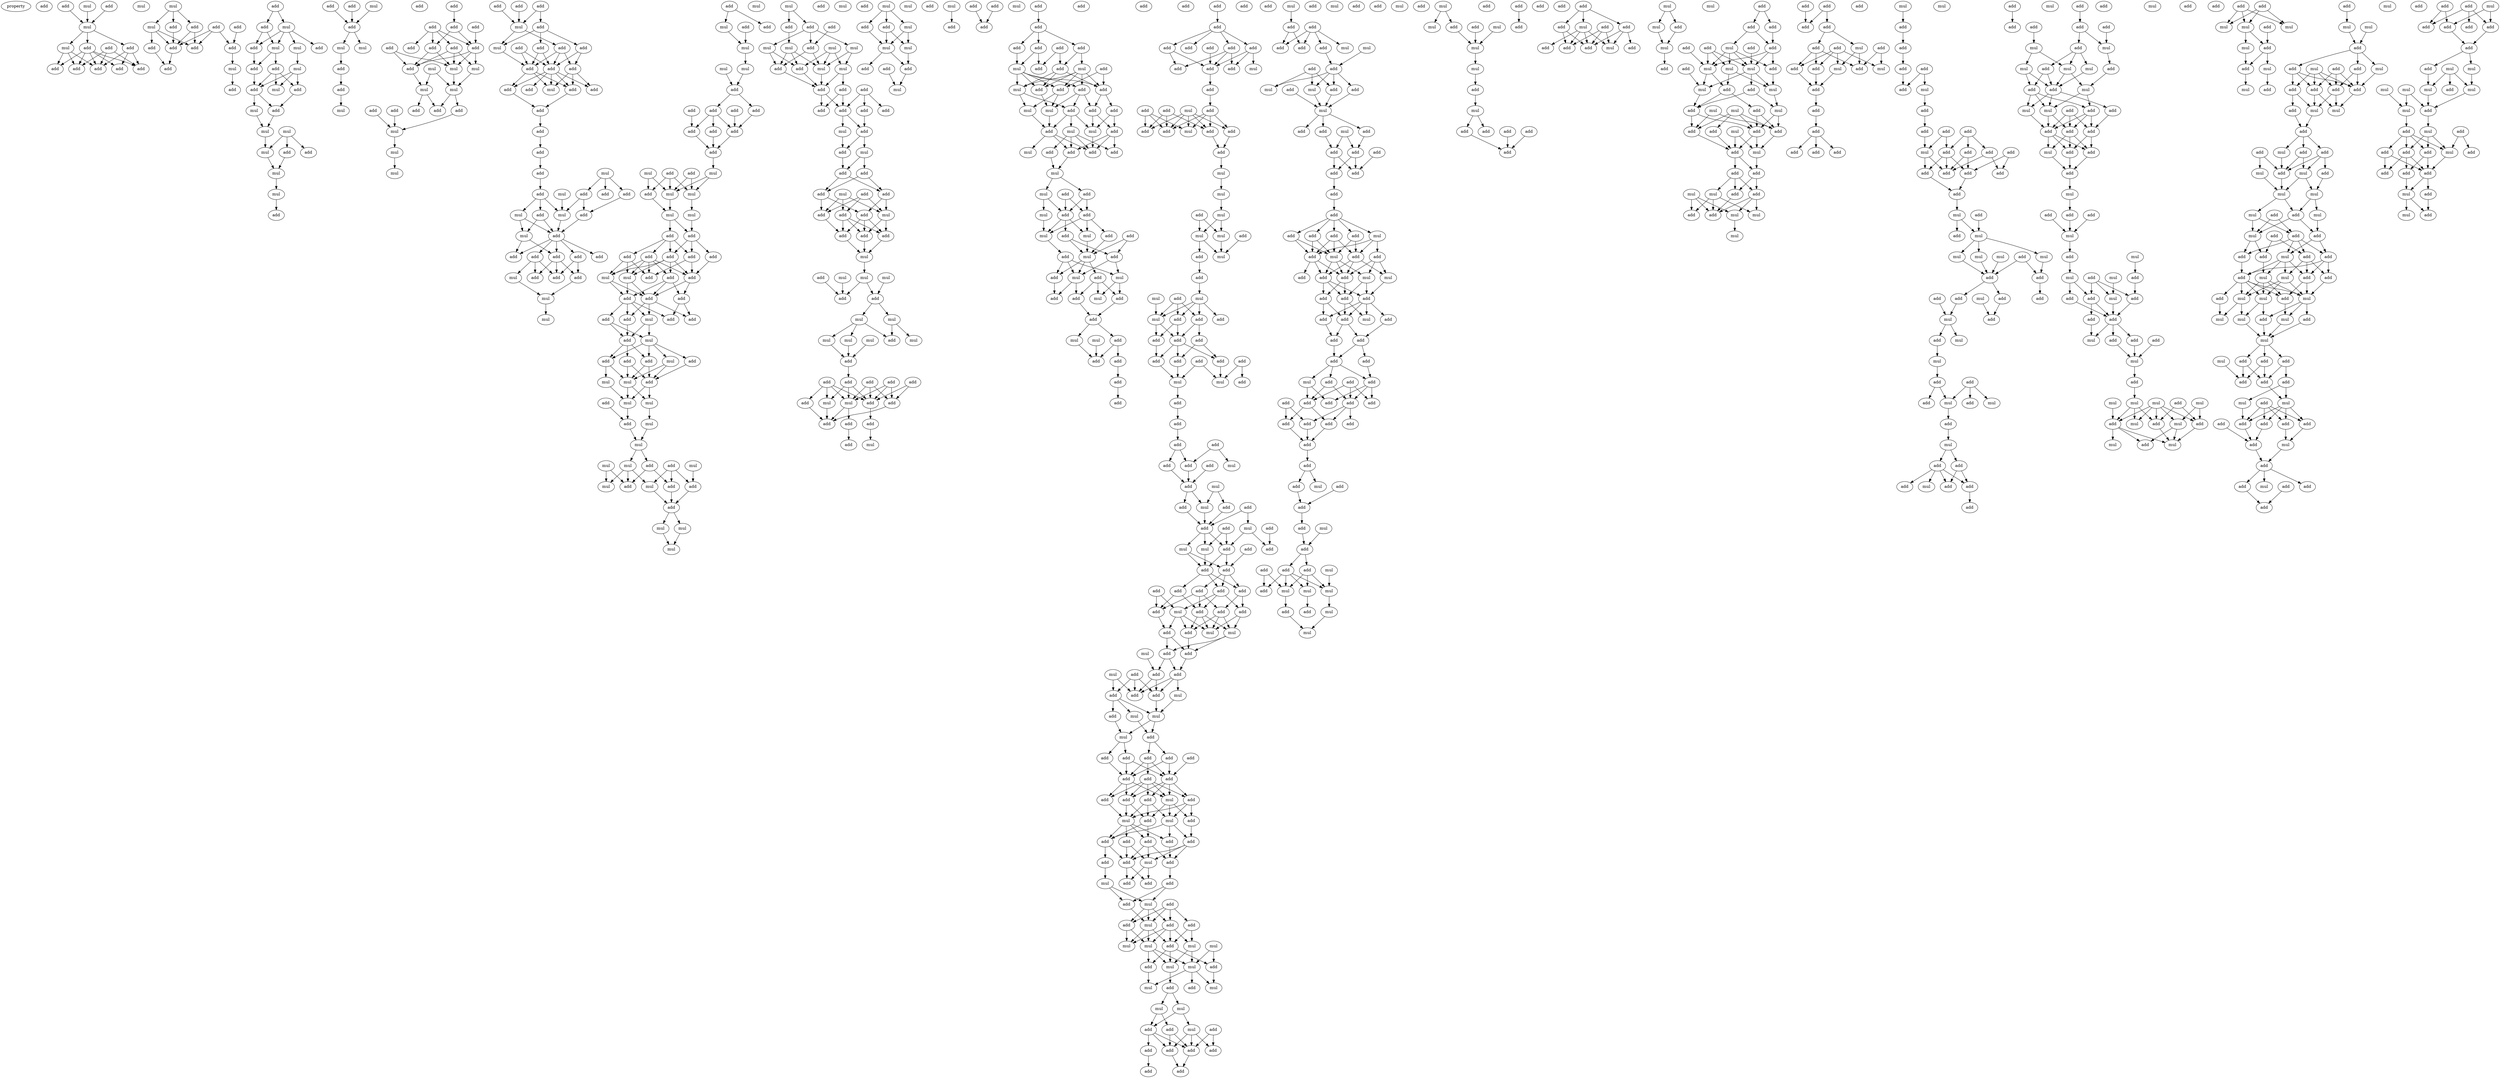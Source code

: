 digraph {
    node [fontcolor=black]
    property [mul=2,lf=1.2]
    0 [ label = add ];
    1 [ label = add ];
    2 [ label = mul ];
    3 [ label = add ];
    4 [ label = mul ];
    5 [ label = mul ];
    6 [ label = add ];
    7 [ label = add ];
    8 [ label = mul ];
    9 [ label = add ];
    10 [ label = add ];
    11 [ label = add ];
    12 [ label = add ];
    13 [ label = add ];
    14 [ label = add ];
    15 [ label = mul ];
    16 [ label = add ];
    17 [ label = mul ];
    18 [ label = add ];
    19 [ label = add ];
    20 [ label = add ];
    21 [ label = add ];
    22 [ label = add ];
    23 [ label = add ];
    24 [ label = add ];
    25 [ label = mul ];
    26 [ label = add ];
    27 [ label = add ];
    28 [ label = add ];
    29 [ label = add ];
    30 [ label = mul ];
    31 [ label = add ];
    32 [ label = mul ];
    33 [ label = mul ];
    34 [ label = add ];
    35 [ label = add ];
    36 [ label = mul ];
    37 [ label = add ];
    38 [ label = mul ];
    39 [ label = add ];
    40 [ label = add ];
    41 [ label = mul ];
    42 [ label = add ];
    43 [ label = mul ];
    44 [ label = mul ];
    45 [ label = add ];
    46 [ label = mul ];
    47 [ label = add ];
    48 [ label = mul ];
    49 [ label = mul ];
    50 [ label = add ];
    51 [ label = add ];
    52 [ label = mul ];
    53 [ label = add ];
    54 [ label = add ];
    55 [ label = add ];
    56 [ label = mul ];
    57 [ label = mul ];
    58 [ label = add ];
    59 [ label = add ];
    60 [ label = mul ];
    61 [ label = add ];
    62 [ label = add ];
    63 [ label = add ];
    64 [ label = add ];
    65 [ label = add ];
    66 [ label = add ];
    67 [ label = add ];
    68 [ label = add ];
    69 [ label = add ];
    70 [ label = add ];
    71 [ label = mul ];
    72 [ label = mul ];
    73 [ label = mul ];
    74 [ label = mul ];
    75 [ label = mul ];
    76 [ label = add ];
    77 [ label = add ];
    78 [ label = add ];
    79 [ label = add ];
    80 [ label = add ];
    81 [ label = mul ];
    82 [ label = mul ];
    83 [ label = mul ];
    84 [ label = add ];
    85 [ label = add ];
    86 [ label = add ];
    87 [ label = mul ];
    88 [ label = add ];
    89 [ label = add ];
    90 [ label = mul ];
    91 [ label = add ];
    92 [ label = add ];
    93 [ label = add ];
    94 [ label = add ];
    95 [ label = add ];
    96 [ label = add ];
    97 [ label = add ];
    98 [ label = mul ];
    99 [ label = add ];
    100 [ label = add ];
    101 [ label = add ];
    102 [ label = add ];
    103 [ label = add ];
    104 [ label = add ];
    105 [ label = add ];
    106 [ label = mul ];
    107 [ label = mul ];
    108 [ label = add ];
    109 [ label = add ];
    110 [ label = add ];
    111 [ label = add ];
    112 [ label = mul ];
    113 [ label = add ];
    114 [ label = mul ];
    115 [ label = add ];
    116 [ label = add ];
    117 [ label = mul ];
    118 [ label = add ];
    119 [ label = add ];
    120 [ label = add ];
    121 [ label = add ];
    122 [ label = add ];
    123 [ label = mul ];
    124 [ label = add ];
    125 [ label = add ];
    126 [ label = add ];
    127 [ label = mul ];
    128 [ label = add ];
    129 [ label = mul ];
    130 [ label = mul ];
    131 [ label = add ];
    132 [ label = add ];
    133 [ label = mul ];
    134 [ label = mul ];
    135 [ label = mul ];
    136 [ label = mul ];
    137 [ label = add ];
    138 [ label = add ];
    139 [ label = add ];
    140 [ label = add ];
    141 [ label = add ];
    142 [ label = add ];
    143 [ label = add ];
    144 [ label = add ];
    145 [ label = add ];
    146 [ label = add ];
    147 [ label = add ];
    148 [ label = mul ];
    149 [ label = mul ];
    150 [ label = mul ];
    151 [ label = add ];
    152 [ label = mul ];
    153 [ label = mul ];
    154 [ label = mul ];
    155 [ label = add ];
    156 [ label = add ];
    157 [ label = add ];
    158 [ label = add ];
    159 [ label = add ];
    160 [ label = add ];
    161 [ label = add ];
    162 [ label = add ];
    163 [ label = mul ];
    164 [ label = mul ];
    165 [ label = add ];
    166 [ label = add ];
    167 [ label = add ];
    168 [ label = add ];
    169 [ label = add ];
    170 [ label = add ];
    171 [ label = mul ];
    172 [ label = add ];
    173 [ label = add ];
    174 [ label = add ];
    175 [ label = mul ];
    176 [ label = add ];
    177 [ label = add ];
    178 [ label = add ];
    179 [ label = add ];
    180 [ label = mul ];
    181 [ label = add ];
    182 [ label = mul ];
    183 [ label = mul ];
    184 [ label = add ];
    185 [ label = add ];
    186 [ label = mul ];
    187 [ label = mul ];
    188 [ label = add ];
    189 [ label = mul ];
    190 [ label = mul ];
    191 [ label = mul ];
    192 [ label = add ];
    193 [ label = mul ];
    194 [ label = mul ];
    195 [ label = add ];
    196 [ label = add ];
    197 [ label = add ];
    198 [ label = mul ];
    199 [ label = mul ];
    200 [ label = add ];
    201 [ label = add ];
    202 [ label = mul ];
    203 [ label = mul ];
    204 [ label = mul ];
    205 [ label = mul ];
    206 [ label = add ];
    207 [ label = add ];
    208 [ label = add ];
    209 [ label = mul ];
    210 [ label = mul ];
    211 [ label = add ];
    212 [ label = mul ];
    213 [ label = mul ];
    214 [ label = mul ];
    215 [ label = add ];
    216 [ label = add ];
    217 [ label = mul ];
    218 [ label = add ];
    219 [ label = add ];
    220 [ label = add ];
    221 [ label = add ];
    222 [ label = add ];
    223 [ label = add ];
    224 [ label = add ];
    225 [ label = add ];
    226 [ label = mul ];
    227 [ label = mul ];
    228 [ label = add ];
    229 [ label = add ];
    230 [ label = add ];
    231 [ label = add ];
    232 [ label = add ];
    233 [ label = mul ];
    234 [ label = add ];
    235 [ label = add ];
    236 [ label = add ];
    237 [ label = mul ];
    238 [ label = add ];
    239 [ label = add ];
    240 [ label = add ];
    241 [ label = add ];
    242 [ label = add ];
    243 [ label = mul ];
    244 [ label = mul ];
    245 [ label = add ];
    246 [ label = mul ];
    247 [ label = mul ];
    248 [ label = mul ];
    249 [ label = add ];
    250 [ label = add ];
    251 [ label = mul ];
    252 [ label = mul ];
    253 [ label = mul ];
    254 [ label = mul ];
    255 [ label = add ];
    256 [ label = mul ];
    257 [ label = mul ];
    258 [ label = add ];
    259 [ label = add ];
    260 [ label = add ];
    261 [ label = add ];
    262 [ label = add ];
    263 [ label = add ];
    264 [ label = add ];
    265 [ label = add ];
    266 [ label = mul ];
    267 [ label = mul ];
    268 [ label = add ];
    269 [ label = add ];
    270 [ label = add ];
    271 [ label = add ];
    272 [ label = mul ];
    273 [ label = add ];
    274 [ label = add ];
    275 [ label = mul ];
    276 [ label = mul ];
    277 [ label = mul ];
    278 [ label = add ];
    279 [ label = add ];
    280 [ label = mul ];
    281 [ label = mul ];
    282 [ label = add ];
    283 [ label = add ];
    284 [ label = add ];
    285 [ label = mul ];
    286 [ label = add ];
    287 [ label = mul ];
    288 [ label = add ];
    289 [ label = add ];
    290 [ label = add ];
    291 [ label = add ];
    292 [ label = mul ];
    293 [ label = add ];
    294 [ label = add ];
    295 [ label = add ];
    296 [ label = add ];
    297 [ label = add ];
    298 [ label = add ];
    299 [ label = mul ];
    300 [ label = add ];
    301 [ label = add ];
    302 [ label = mul ];
    303 [ label = add ];
    304 [ label = mul ];
    305 [ label = add ];
    306 [ label = add ];
    307 [ label = add ];
    308 [ label = add ];
    309 [ label = mul ];
    310 [ label = mul ];
    311 [ label = add ];
    312 [ label = add ];
    313 [ label = add ];
    314 [ label = mul ];
    315 [ label = mul ];
    316 [ label = add ];
    317 [ label = add ];
    318 [ label = add ];
    319 [ label = mul ];
    320 [ label = add ];
    321 [ label = add ];
    322 [ label = add ];
    323 [ label = mul ];
    324 [ label = mul ];
    325 [ label = add ];
    326 [ label = add ];
    327 [ label = add ];
    328 [ label = add ];
    329 [ label = mul ];
    330 [ label = add ];
    331 [ label = add ];
    332 [ label = add ];
    333 [ label = add ];
    334 [ label = mul ];
    335 [ label = mul ];
    336 [ label = add ];
    337 [ label = mul ];
    338 [ label = add ];
    339 [ label = mul ];
    340 [ label = add ];
    341 [ label = mul ];
    342 [ label = add ];
    343 [ label = add ];
    344 [ label = add ];
    345 [ label = add ];
    346 [ label = mul ];
    347 [ label = add ];
    348 [ label = add ];
    349 [ label = add ];
    350 [ label = mul ];
    351 [ label = mul ];
    352 [ label = add ];
    353 [ label = add ];
    354 [ label = add ];
    355 [ label = add ];
    356 [ label = add ];
    357 [ label = add ];
    358 [ label = add ];
    359 [ label = add ];
    360 [ label = add ];
    361 [ label = add ];
    362 [ label = add ];
    363 [ label = add ];
    364 [ label = mul ];
    365 [ label = add ];
    366 [ label = add ];
    367 [ label = add ];
    368 [ label = add ];
    369 [ label = mul ];
    370 [ label = add ];
    371 [ label = add ];
    372 [ label = add ];
    373 [ label = add ];
    374 [ label = add ];
    375 [ label = add ];
    376 [ label = add ];
    377 [ label = mul ];
    378 [ label = add ];
    379 [ label = add ];
    380 [ label = mul ];
    381 [ label = add ];
    382 [ label = mul ];
    383 [ label = add ];
    384 [ label = mul ];
    385 [ label = add ];
    386 [ label = mul ];
    387 [ label = mul ];
    388 [ label = add ];
    389 [ label = mul ];
    390 [ label = add ];
    391 [ label = mul ];
    392 [ label = add ];
    393 [ label = mul ];
    394 [ label = mul ];
    395 [ label = add ];
    396 [ label = add ];
    397 [ label = add ];
    398 [ label = add ];
    399 [ label = add ];
    400 [ label = add ];
    401 [ label = add ];
    402 [ label = add ];
    403 [ label = add ];
    404 [ label = add ];
    405 [ label = add ];
    406 [ label = mul ];
    407 [ label = mul ];
    408 [ label = add ];
    409 [ label = add ];
    410 [ label = add ];
    411 [ label = add ];
    412 [ label = add ];
    413 [ label = add ];
    414 [ label = add ];
    415 [ label = add ];
    416 [ label = mul ];
    417 [ label = add ];
    418 [ label = mul ];
    419 [ label = mul ];
    420 [ label = add ];
    421 [ label = add ];
    422 [ label = add ];
    423 [ label = add ];
    424 [ label = mul ];
    425 [ label = add ];
    426 [ label = add ];
    427 [ label = mul ];
    428 [ label = add ];
    429 [ label = add ];
    430 [ label = mul ];
    431 [ label = add ];
    432 [ label = add ];
    433 [ label = add ];
    434 [ label = add ];
    435 [ label = add ];
    436 [ label = add ];
    437 [ label = add ];
    438 [ label = add ];
    439 [ label = add ];
    440 [ label = add ];
    441 [ label = add ];
    442 [ label = mul ];
    443 [ label = add ];
    444 [ label = mul ];
    445 [ label = add ];
    446 [ label = add ];
    447 [ label = mul ];
    448 [ label = mul ];
    449 [ label = add ];
    450 [ label = add ];
    451 [ label = add ];
    452 [ label = add ];
    453 [ label = mul ];
    454 [ label = add ];
    455 [ label = mul ];
    456 [ label = add ];
    457 [ label = add ];
    458 [ label = add ];
    459 [ label = add ];
    460 [ label = mul ];
    461 [ label = mul ];
    462 [ label = add ];
    463 [ label = mul ];
    464 [ label = add ];
    465 [ label = add ];
    466 [ label = add ];
    467 [ label = add ];
    468 [ label = add ];
    469 [ label = add ];
    470 [ label = add ];
    471 [ label = add ];
    472 [ label = add ];
    473 [ label = add ];
    474 [ label = add ];
    475 [ label = mul ];
    476 [ label = add ];
    477 [ label = add ];
    478 [ label = add ];
    479 [ label = mul ];
    480 [ label = mul ];
    481 [ label = add ];
    482 [ label = add ];
    483 [ label = add ];
    484 [ label = add ];
    485 [ label = add ];
    486 [ label = add ];
    487 [ label = mul ];
    488 [ label = add ];
    489 [ label = add ];
    490 [ label = mul ];
    491 [ label = add ];
    492 [ label = add ];
    493 [ label = add ];
    494 [ label = add ];
    495 [ label = add ];
    496 [ label = mul ];
    497 [ label = add ];
    498 [ label = mul ];
    499 [ label = add ];
    500 [ label = add ];
    501 [ label = mul ];
    502 [ label = mul ];
    503 [ label = mul ];
    504 [ label = add ];
    505 [ label = mul ];
    506 [ label = mul ];
    507 [ label = add ];
    508 [ label = mul ];
    509 [ label = add ];
    510 [ label = mul ];
    511 [ label = mul ];
    512 [ label = add ];
    513 [ label = add ];
    514 [ label = mul ];
    515 [ label = mul ];
    516 [ label = add ];
    517 [ label = add ];
    518 [ label = add ];
    519 [ label = mul ];
    520 [ label = add ];
    521 [ label = add ];
    522 [ label = add ];
    523 [ label = add ];
    524 [ label = add ];
    525 [ label = add ];
    526 [ label = mul ];
    527 [ label = add ];
    528 [ label = add ];
    529 [ label = add ];
    530 [ label = mul ];
    531 [ label = add ];
    532 [ label = add ];
    533 [ label = mul ];
    534 [ label = add ];
    535 [ label = add ];
    536 [ label = add ];
    537 [ label = add ];
    538 [ label = mul ];
    539 [ label = add ];
    540 [ label = mul ];
    541 [ label = mul ];
    542 [ label = add ];
    543 [ label = add ];
    544 [ label = mul ];
    545 [ label = add ];
    546 [ label = add ];
    547 [ label = add ];
    548 [ label = add ];
    549 [ label = add ];
    550 [ label = add ];
    551 [ label = add ];
    552 [ label = add ];
    553 [ label = add ];
    554 [ label = add ];
    555 [ label = add ];
    556 [ label = mul ];
    557 [ label = add ];
    558 [ label = mul ];
    559 [ label = add ];
    560 [ label = add ];
    561 [ label = add ];
    562 [ label = mul ];
    563 [ label = add ];
    564 [ label = add ];
    565 [ label = mul ];
    566 [ label = add ];
    567 [ label = add ];
    568 [ label = add ];
    569 [ label = add ];
    570 [ label = mul ];
    571 [ label = add ];
    572 [ label = add ];
    573 [ label = add ];
    574 [ label = add ];
    575 [ label = add ];
    576 [ label = add ];
    577 [ label = add ];
    578 [ label = add ];
    579 [ label = add ];
    580 [ label = add ];
    581 [ label = add ];
    582 [ label = mul ];
    583 [ label = add ];
    584 [ label = add ];
    585 [ label = add ];
    586 [ label = add ];
    587 [ label = add ];
    588 [ label = add ];
    589 [ label = add ];
    590 [ label = add ];
    591 [ label = add ];
    592 [ label = add ];
    593 [ label = add ];
    594 [ label = add ];
    595 [ label = mul ];
    596 [ label = mul ];
    597 [ label = add ];
    598 [ label = add ];
    599 [ label = add ];
    600 [ label = add ];
    601 [ label = add ];
    602 [ label = mul ];
    603 [ label = mul ];
    604 [ label = add ];
    605 [ label = add ];
    606 [ label = mul ];
    607 [ label = add ];
    608 [ label = add ];
    609 [ label = add ];
    610 [ label = mul ];
    611 [ label = add ];
    612 [ label = mul ];
    613 [ label = mul ];
    614 [ label = add ];
    615 [ label = mul ];
    616 [ label = add ];
    617 [ label = mul ];
    618 [ label = mul ];
    619 [ label = add ];
    620 [ label = mul ];
    621 [ label = add ];
    622 [ label = mul ];
    623 [ label = add ];
    624 [ label = mul ];
    625 [ label = mul ];
    626 [ label = add ];
    627 [ label = add ];
    628 [ label = add ];
    629 [ label = add ];
    630 [ label = mul ];
    631 [ label = add ];
    632 [ label = add ];
    633 [ label = add ];
    634 [ label = add ];
    635 [ label = add ];
    636 [ label = add ];
    637 [ label = add ];
    638 [ label = add ];
    639 [ label = add ];
    640 [ label = add ];
    641 [ label = mul ];
    642 [ label = add ];
    643 [ label = add ];
    644 [ label = mul ];
    645 [ label = add ];
    646 [ label = add ];
    647 [ label = mul ];
    648 [ label = mul ];
    649 [ label = add ];
    650 [ label = mul ];
    651 [ label = mul ];
    652 [ label = add ];
    653 [ label = add ];
    654 [ label = add ];
    655 [ label = add ];
    656 [ label = add ];
    657 [ label = add ];
    658 [ label = mul ];
    659 [ label = add ];
    660 [ label = add ];
    661 [ label = mul ];
    662 [ label = add ];
    663 [ label = add ];
    664 [ label = mul ];
    665 [ label = mul ];
    666 [ label = add ];
    667 [ label = mul ];
    668 [ label = mul ];
    669 [ label = add ];
    670 [ label = mul ];
    671 [ label = mul ];
    672 [ label = add ];
    673 [ label = mul ];
    674 [ label = add ];
    675 [ label = add ];
    676 [ label = mul ];
    677 [ label = add ];
    678 [ label = add ];
    679 [ label = add ];
    680 [ label = add ];
    681 [ label = mul ];
    682 [ label = add ];
    683 [ label = add ];
    684 [ label = add ];
    685 [ label = mul ];
    686 [ label = add ];
    687 [ label = mul ];
    688 [ label = add ];
    689 [ label = mul ];
    690 [ label = mul ];
    691 [ label = add ];
    692 [ label = mul ];
    693 [ label = add ];
    694 [ label = add ];
    695 [ label = add ];
    696 [ label = add ];
    697 [ label = add ];
    698 [ label = add ];
    699 [ label = add ];
    700 [ label = mul ];
    701 [ label = add ];
    702 [ label = add ];
    703 [ label = add ];
    704 [ label = mul ];
    705 [ label = mul ];
    706 [ label = add ];
    707 [ label = add ];
    708 [ label = add ];
    709 [ label = add ];
    710 [ label = mul ];
    711 [ label = add ];
    712 [ label = add ];
    713 [ label = add ];
    714 [ label = add ];
    715 [ label = add ];
    716 [ label = add ];
    717 [ label = add ];
    718 [ label = add ];
    719 [ label = mul ];
    720 [ label = add ];
    721 [ label = add ];
    722 [ label = add ];
    723 [ label = add ];
    724 [ label = add ];
    725 [ label = add ];
    726 [ label = add ];
    727 [ label = mul ];
    728 [ label = add ];
    729 [ label = add ];
    730 [ label = add ];
    731 [ label = add ];
    732 [ label = add ];
    733 [ label = add ];
    734 [ label = add ];
    735 [ label = mul ];
    736 [ label = mul ];
    737 [ label = add ];
    738 [ label = mul ];
    739 [ label = mul ];
    740 [ label = mul ];
    741 [ label = mul ];
    742 [ label = add ];
    743 [ label = mul ];
    744 [ label = add ];
    745 [ label = add ];
    746 [ label = add ];
    747 [ label = add ];
    748 [ label = add ];
    749 [ label = add ];
    750 [ label = mul ];
    751 [ label = add ];
    752 [ label = mul ];
    753 [ label = add ];
    754 [ label = mul ];
    755 [ label = add ];
    756 [ label = add ];
    757 [ label = mul ];
    758 [ label = add ];
    759 [ label = add ];
    760 [ label = add ];
    761 [ label = mul ];
    762 [ label = add ];
    763 [ label = mul ];
    764 [ label = add ];
    765 [ label = mul ];
    766 [ label = add ];
    767 [ label = add ];
    768 [ label = add ];
    769 [ label = mul ];
    770 [ label = add ];
    771 [ label = add ];
    772 [ label = mul ];
    773 [ label = add ];
    774 [ label = add ];
    775 [ label = add ];
    776 [ label = add ];
    777 [ label = add ];
    778 [ label = add ];
    779 [ label = mul ];
    780 [ label = add ];
    781 [ label = mul ];
    782 [ label = mul ];
    783 [ label = mul ];
    784 [ label = add ];
    785 [ label = add ];
    786 [ label = mul ];
    787 [ label = mul ];
    788 [ label = add ];
    789 [ label = add ];
    790 [ label = add ];
    791 [ label = mul ];
    792 [ label = mul ];
    793 [ label = add ];
    794 [ label = add ];
    795 [ label = add ];
    796 [ label = add ];
    797 [ label = add ];
    798 [ label = mul ];
    799 [ label = add ];
    800 [ label = add ];
    801 [ label = add ];
    802 [ label = mul ];
    803 [ label = mul ];
    804 [ label = add ];
    805 [ label = add ];
    806 [ label = add ];
    807 [ label = add ];
    808 [ label = mul ];
    809 [ label = add ];
    810 [ label = mul ];
    811 [ label = add ];
    812 [ label = mul ];
    813 [ label = mul ];
    814 [ label = add ];
    815 [ label = add ];
    816 [ label = mul ];
    817 [ label = add ];
    818 [ label = add ];
    819 [ label = add ];
    820 [ label = add ];
    821 [ label = add ];
    822 [ label = add ];
    823 [ label = add ];
    824 [ label = mul ];
    825 [ label = mul ];
    826 [ label = add ];
    827 [ label = mul ];
    828 [ label = mul ];
    829 [ label = add ];
    830 [ label = mul ];
    831 [ label = mul ];
    832 [ label = mul ];
    833 [ label = add ];
    834 [ label = add ];
    835 [ label = mul ];
    836 [ label = add ];
    837 [ label = mul ];
    838 [ label = add ];
    839 [ label = mul ];
    840 [ label = add ];
    841 [ label = add ];
    842 [ label = add ];
    843 [ label = mul ];
    844 [ label = mul ];
    845 [ label = add ];
    846 [ label = mul ];
    847 [ label = mul ];
    848 [ label = add ];
    849 [ label = add ];
    850 [ label = mul ];
    851 [ label = add ];
    852 [ label = mul ];
    853 [ label = add ];
    854 [ label = mul ];
    855 [ label = mul ];
    856 [ label = add ];
    857 [ label = add ];
    858 [ label = add ];
    859 [ label = mul ];
    860 [ label = add ];
    861 [ label = mul ];
    862 [ label = add ];
    863 [ label = add ];
    864 [ label = add ];
    865 [ label = add ];
    866 [ label = mul ];
    867 [ label = add ];
    868 [ label = mul ];
    869 [ label = add ];
    870 [ label = add ];
    871 [ label = mul ];
    872 [ label = add ];
    873 [ label = add ];
    874 [ label = mul ];
    875 [ label = mul ];
    876 [ label = add ];
    877 [ label = add ];
    878 [ label = mul ];
    879 [ label = mul ];
    880 [ label = mul ];
    881 [ label = add ];
    882 [ label = add ];
    883 [ label = mul ];
    884 [ label = add ];
    885 [ label = mul ];
    886 [ label = add ];
    887 [ label = add ];
    888 [ label = add ];
    889 [ label = add ];
    890 [ label = add ];
    891 [ label = add ];
    892 [ label = mul ];
    893 [ label = mul ];
    894 [ label = add ];
    895 [ label = mul ];
    896 [ label = add ];
    897 [ label = add ];
    898 [ label = mul ];
    899 [ label = mul ];
    900 [ label = mul ];
    901 [ label = add ];
    902 [ label = add ];
    903 [ label = add ];
    904 [ label = mul ];
    905 [ label = mul ];
    906 [ label = mul ];
    907 [ label = add ];
    908 [ label = mul ];
    909 [ label = add ];
    910 [ label = mul ];
    911 [ label = add ];
    912 [ label = mul ];
    913 [ label = add ];
    914 [ label = add ];
    915 [ label = add ];
    916 [ label = add ];
    917 [ label = mul ];
    918 [ label = mul ];
    919 [ label = add ];
    920 [ label = add ];
    921 [ label = add ];
    922 [ label = add ];
    923 [ label = add ];
    924 [ label = add ];
    925 [ label = mul ];
    926 [ label = add ];
    927 [ label = add ];
    928 [ label = mul ];
    929 [ label = add ];
    930 [ label = add ];
    931 [ label = add ];
    932 [ label = add ];
    933 [ label = add ];
    934 [ label = add ];
    935 [ label = add ];
    936 [ label = mul ];
    937 [ label = add ];
    938 [ label = add ];
    939 [ label = add ];
    940 [ label = add ];
    941 [ label = add ];
    942 [ label = mul ];
    943 [ label = mul ];
    944 [ label = add ];
    945 [ label = add ];
    946 [ label = mul ];
    947 [ label = mul ];
    948 [ label = mul ];
    949 [ label = mul ];
    950 [ label = mul ];
    951 [ label = add ];
    952 [ label = add ];
    953 [ label = add ];
    954 [ label = mul ];
    955 [ label = add ];
    956 [ label = add ];
    957 [ label = mul ];
    958 [ label = add ];
    959 [ label = add ];
    960 [ label = add ];
    961 [ label = add ];
    962 [ label = add ];
    963 [ label = mul ];
    964 [ label = add ];
    965 [ label = add ];
    966 [ label = mul ];
    1 -> 5 [ name = 0 ];
    2 -> 5 [ name = 1 ];
    3 -> 5 [ name = 2 ];
    5 -> 6 [ name = 3 ];
    5 -> 8 [ name = 4 ];
    5 -> 9 [ name = 5 ];
    6 -> 10 [ name = 6 ];
    6 -> 11 [ name = 7 ];
    6 -> 12 [ name = 8 ];
    6 -> 13 [ name = 9 ];
    6 -> 14 [ name = 10 ];
    7 -> 10 [ name = 11 ];
    7 -> 12 [ name = 12 ];
    7 -> 13 [ name = 13 ];
    8 -> 10 [ name = 14 ];
    8 -> 13 [ name = 15 ];
    8 -> 14 [ name = 16 ];
    9 -> 10 [ name = 17 ];
    9 -> 11 [ name = 18 ];
    9 -> 12 [ name = 19 ];
    15 -> 16 [ name = 20 ];
    15 -> 17 [ name = 21 ];
    15 -> 20 [ name = 22 ];
    16 -> 21 [ name = 23 ];
    16 -> 24 [ name = 24 ];
    17 -> 21 [ name = 25 ];
    17 -> 22 [ name = 26 ];
    17 -> 24 [ name = 27 ];
    18 -> 21 [ name = 28 ];
    18 -> 23 [ name = 29 ];
    18 -> 24 [ name = 30 ];
    19 -> 23 [ name = 31 ];
    20 -> 24 [ name = 32 ];
    22 -> 26 [ name = 33 ];
    23 -> 25 [ name = 34 ];
    24 -> 26 [ name = 35 ];
    25 -> 27 [ name = 36 ];
    28 -> 29 [ name = 37 ];
    28 -> 30 [ name = 38 ];
    29 -> 31 [ name = 39 ];
    29 -> 32 [ name = 40 ];
    30 -> 31 [ name = 41 ];
    30 -> 32 [ name = 42 ];
    30 -> 33 [ name = 43 ];
    30 -> 34 [ name = 44 ];
    31 -> 37 [ name = 45 ];
    32 -> 35 [ name = 46 ];
    32 -> 37 [ name = 47 ];
    33 -> 36 [ name = 48 ];
    35 -> 38 [ name = 49 ];
    35 -> 39 [ name = 50 ];
    35 -> 40 [ name = 51 ];
    36 -> 38 [ name = 52 ];
    36 -> 39 [ name = 53 ];
    36 -> 40 [ name = 54 ];
    37 -> 39 [ name = 55 ];
    39 -> 41 [ name = 56 ];
    39 -> 42 [ name = 57 ];
    40 -> 42 [ name = 58 ];
    41 -> 43 [ name = 59 ];
    42 -> 43 [ name = 60 ];
    43 -> 46 [ name = 61 ];
    44 -> 45 [ name = 62 ];
    44 -> 46 [ name = 63 ];
    44 -> 47 [ name = 64 ];
    45 -> 48 [ name = 65 ];
    46 -> 48 [ name = 66 ];
    48 -> 49 [ name = 67 ];
    49 -> 53 [ name = 68 ];
    50 -> 54 [ name = 69 ];
    51 -> 54 [ name = 70 ];
    52 -> 54 [ name = 71 ];
    54 -> 56 [ name = 72 ];
    54 -> 57 [ name = 73 ];
    56 -> 58 [ name = 74 ];
    58 -> 59 [ name = 75 ];
    59 -> 60 [ name = 76 ];
    61 -> 64 [ name = 77 ];
    62 -> 65 [ name = 78 ];
    62 -> 66 [ name = 79 ];
    62 -> 67 [ name = 80 ];
    62 -> 68 [ name = 81 ];
    63 -> 68 [ name = 82 ];
    64 -> 66 [ name = 83 ];
    64 -> 68 [ name = 84 ];
    65 -> 70 [ name = 85 ];
    65 -> 71 [ name = 86 ];
    65 -> 73 [ name = 87 ];
    66 -> 70 [ name = 88 ];
    66 -> 71 [ name = 89 ];
    68 -> 70 [ name = 90 ];
    68 -> 71 [ name = 91 ];
    68 -> 73 [ name = 92 ];
    69 -> 70 [ name = 93 ];
    69 -> 71 [ name = 94 ];
    70 -> 75 [ name = 95 ];
    71 -> 74 [ name = 96 ];
    72 -> 74 [ name = 97 ];
    72 -> 75 [ name = 98 ];
    73 -> 74 [ name = 99 ];
    74 -> 77 [ name = 100 ];
    74 -> 80 [ name = 101 ];
    75 -> 77 [ name = 102 ];
    75 -> 78 [ name = 103 ];
    76 -> 81 [ name = 104 ];
    79 -> 81 [ name = 105 ];
    80 -> 81 [ name = 106 ];
    81 -> 82 [ name = 107 ];
    82 -> 83 [ name = 108 ];
    84 -> 87 [ name = 109 ];
    84 -> 88 [ name = 110 ];
    85 -> 87 [ name = 111 ];
    86 -> 87 [ name = 112 ];
    87 -> 90 [ name = 113 ];
    87 -> 93 [ name = 114 ];
    88 -> 90 [ name = 115 ];
    88 -> 91 [ name = 116 ];
    88 -> 92 [ name = 117 ];
    89 -> 95 [ name = 118 ];
    89 -> 96 [ name = 119 ];
    90 -> 95 [ name = 120 ];
    91 -> 94 [ name = 121 ];
    91 -> 96 [ name = 122 ];
    92 -> 95 [ name = 123 ];
    92 -> 96 [ name = 124 ];
    93 -> 94 [ name = 125 ];
    93 -> 95 [ name = 126 ];
    93 -> 96 [ name = 127 ];
    94 -> 97 [ name = 128 ];
    94 -> 98 [ name = 129 ];
    94 -> 101 [ name = 130 ];
    95 -> 97 [ name = 131 ];
    95 -> 98 [ name = 132 ];
    95 -> 99 [ name = 133 ];
    96 -> 97 [ name = 134 ];
    96 -> 98 [ name = 135 ];
    96 -> 99 [ name = 136 ];
    96 -> 100 [ name = 137 ];
    96 -> 101 [ name = 138 ];
    97 -> 102 [ name = 139 ];
    99 -> 102 [ name = 140 ];
    102 -> 103 [ name = 141 ];
    103 -> 104 [ name = 142 ];
    104 -> 105 [ name = 143 ];
    105 -> 110 [ name = 144 ];
    106 -> 108 [ name = 145 ];
    106 -> 109 [ name = 146 ];
    106 -> 111 [ name = 147 ];
    107 -> 114 [ name = 148 ];
    108 -> 115 [ name = 149 ];
    110 -> 112 [ name = 150 ];
    110 -> 113 [ name = 151 ];
    110 -> 114 [ name = 152 ];
    111 -> 114 [ name = 153 ];
    111 -> 115 [ name = 154 ];
    112 -> 116 [ name = 155 ];
    112 -> 117 [ name = 156 ];
    113 -> 116 [ name = 157 ];
    113 -> 117 [ name = 158 ];
    114 -> 116 [ name = 159 ];
    115 -> 116 [ name = 160 ];
    116 -> 118 [ name = 161 ];
    116 -> 119 [ name = 162 ];
    116 -> 120 [ name = 163 ];
    116 -> 121 [ name = 164 ];
    116 -> 122 [ name = 165 ];
    117 -> 118 [ name = 166 ];
    117 -> 119 [ name = 167 ];
    119 -> 124 [ name = 168 ];
    119 -> 125 [ name = 169 ];
    119 -> 126 [ name = 170 ];
    120 -> 124 [ name = 171 ];
    120 -> 126 [ name = 172 ];
    121 -> 123 [ name = 173 ];
    121 -> 124 [ name = 174 ];
    121 -> 125 [ name = 175 ];
    123 -> 127 [ name = 176 ];
    126 -> 127 [ name = 177 ];
    127 -> 129 [ name = 178 ];
    128 -> 130 [ name = 179 ];
    128 -> 131 [ name = 180 ];
    130 -> 134 [ name = 181 ];
    132 -> 134 [ name = 182 ];
    134 -> 136 [ name = 183 ];
    135 -> 137 [ name = 184 ];
    136 -> 137 [ name = 185 ];
    137 -> 138 [ name = 186 ];
    137 -> 141 [ name = 187 ];
    138 -> 142 [ name = 188 ];
    138 -> 143 [ name = 189 ];
    138 -> 144 [ name = 190 ];
    139 -> 142 [ name = 191 ];
    140 -> 144 [ name = 192 ];
    141 -> 144 [ name = 193 ];
    142 -> 145 [ name = 194 ];
    143 -> 145 [ name = 195 ];
    144 -> 145 [ name = 196 ];
    145 -> 148 [ name = 197 ];
    146 -> 150 [ name = 198 ];
    146 -> 151 [ name = 199 ];
    146 -> 152 [ name = 200 ];
    147 -> 150 [ name = 201 ];
    147 -> 152 [ name = 202 ];
    148 -> 150 [ name = 203 ];
    148 -> 152 [ name = 204 ];
    149 -> 151 [ name = 205 ];
    149 -> 152 [ name = 206 ];
    150 -> 154 [ name = 207 ];
    151 -> 153 [ name = 208 ];
    152 -> 153 [ name = 209 ];
    153 -> 155 [ name = 210 ];
    153 -> 156 [ name = 211 ];
    154 -> 155 [ name = 212 ];
    155 -> 158 [ name = 213 ];
    155 -> 159 [ name = 214 ];
    155 -> 161 [ name = 215 ];
    156 -> 157 [ name = 216 ];
    156 -> 158 [ name = 217 ];
    156 -> 159 [ name = 218 ];
    156 -> 160 [ name = 219 ];
    157 -> 162 [ name = 220 ];
    157 -> 163 [ name = 221 ];
    157 -> 164 [ name = 222 ];
    157 -> 165 [ name = 223 ];
    157 -> 166 [ name = 224 ];
    158 -> 162 [ name = 225 ];
    158 -> 163 [ name = 226 ];
    158 -> 164 [ name = 227 ];
    158 -> 165 [ name = 228 ];
    159 -> 162 [ name = 229 ];
    159 -> 166 [ name = 230 ];
    160 -> 163 [ name = 231 ];
    160 -> 164 [ name = 232 ];
    160 -> 166 [ name = 233 ];
    161 -> 162 [ name = 234 ];
    162 -> 167 [ name = 235 ];
    162 -> 168 [ name = 236 ];
    163 -> 168 [ name = 237 ];
    163 -> 169 [ name = 238 ];
    164 -> 168 [ name = 239 ];
    164 -> 169 [ name = 240 ];
    165 -> 167 [ name = 241 ];
    165 -> 168 [ name = 242 ];
    165 -> 169 [ name = 243 ];
    167 -> 170 [ name = 244 ];
    167 -> 174 [ name = 245 ];
    168 -> 170 [ name = 246 ];
    168 -> 171 [ name = 247 ];
    168 -> 173 [ name = 248 ];
    169 -> 171 [ name = 249 ];
    169 -> 172 [ name = 250 ];
    169 -> 173 [ name = 251 ];
    169 -> 174 [ name = 252 ];
    171 -> 175 [ name = 253 ];
    171 -> 176 [ name = 254 ];
    172 -> 175 [ name = 255 ];
    172 -> 176 [ name = 256 ];
    173 -> 176 [ name = 257 ];
    175 -> 177 [ name = 258 ];
    175 -> 178 [ name = 259 ];
    175 -> 179 [ name = 260 ];
    175 -> 180 [ name = 261 ];
    176 -> 177 [ name = 262 ];
    176 -> 178 [ name = 263 ];
    176 -> 181 [ name = 264 ];
    177 -> 182 [ name = 265 ];
    177 -> 183 [ name = 266 ];
    178 -> 183 [ name = 267 ];
    178 -> 184 [ name = 268 ];
    179 -> 184 [ name = 269 ];
    180 -> 183 [ name = 270 ];
    180 -> 184 [ name = 271 ];
    181 -> 183 [ name = 272 ];
    181 -> 184 [ name = 273 ];
    182 -> 187 [ name = 274 ];
    183 -> 186 [ name = 275 ];
    183 -> 187 [ name = 276 ];
    184 -> 186 [ name = 277 ];
    184 -> 187 [ name = 278 ];
    185 -> 188 [ name = 279 ];
    186 -> 189 [ name = 280 ];
    187 -> 188 [ name = 281 ];
    188 -> 190 [ name = 282 ];
    189 -> 190 [ name = 283 ];
    190 -> 194 [ name = 284 ];
    190 -> 195 [ name = 285 ];
    191 -> 200 [ name = 286 ];
    192 -> 197 [ name = 287 ];
    192 -> 199 [ name = 288 ];
    192 -> 200 [ name = 289 ];
    193 -> 196 [ name = 290 ];
    193 -> 198 [ name = 291 ];
    194 -> 196 [ name = 292 ];
    194 -> 198 [ name = 293 ];
    194 -> 199 [ name = 294 ];
    195 -> 196 [ name = 295 ];
    195 -> 197 [ name = 296 ];
    197 -> 201 [ name = 297 ];
    199 -> 201 [ name = 298 ];
    200 -> 201 [ name = 299 ];
    201 -> 202 [ name = 300 ];
    201 -> 203 [ name = 301 ];
    202 -> 204 [ name = 302 ];
    203 -> 204 [ name = 303 ];
    205 -> 207 [ name = 304 ];
    205 -> 208 [ name = 305 ];
    206 -> 211 [ name = 306 ];
    207 -> 210 [ name = 307 ];
    207 -> 211 [ name = 308 ];
    207 -> 213 [ name = 309 ];
    208 -> 209 [ name = 310 ];
    209 -> 214 [ name = 311 ];
    209 -> 215 [ name = 312 ];
    209 -> 216 [ name = 313 ];
    210 -> 214 [ name = 314 ];
    210 -> 217 [ name = 315 ];
    211 -> 214 [ name = 316 ];
    211 -> 215 [ name = 317 ];
    212 -> 214 [ name = 318 ];
    212 -> 216 [ name = 319 ];
    212 -> 217 [ name = 320 ];
    213 -> 215 [ name = 321 ];
    213 -> 216 [ name = 322 ];
    214 -> 219 [ name = 323 ];
    215 -> 219 [ name = 324 ];
    216 -> 219 [ name = 325 ];
    217 -> 219 [ name = 326 ];
    217 -> 220 [ name = 327 ];
    218 -> 221 [ name = 328 ];
    218 -> 223 [ name = 329 ];
    218 -> 224 [ name = 330 ];
    219 -> 222 [ name = 331 ];
    219 -> 224 [ name = 332 ];
    220 -> 222 [ name = 333 ];
    220 -> 224 [ name = 334 ];
    223 -> 225 [ name = 335 ];
    224 -> 225 [ name = 336 ];
    224 -> 226 [ name = 337 ];
    225 -> 227 [ name = 338 ];
    225 -> 228 [ name = 339 ];
    226 -> 228 [ name = 340 ];
    227 -> 230 [ name = 341 ];
    227 -> 231 [ name = 342 ];
    228 -> 231 [ name = 343 ];
    230 -> 232 [ name = 344 ];
    230 -> 234 [ name = 345 ];
    231 -> 232 [ name = 346 ];
    231 -> 234 [ name = 347 ];
    232 -> 237 [ name = 348 ];
    232 -> 238 [ name = 349 ];
    233 -> 236 [ name = 350 ];
    233 -> 237 [ name = 351 ];
    233 -> 239 [ name = 352 ];
    234 -> 238 [ name = 353 ];
    234 -> 239 [ name = 354 ];
    235 -> 236 [ name = 355 ];
    235 -> 237 [ name = 356 ];
    235 -> 239 [ name = 357 ];
    236 -> 240 [ name = 358 ];
    236 -> 241 [ name = 359 ];
    236 -> 242 [ name = 360 ];
    237 -> 241 [ name = 361 ];
    237 -> 242 [ name = 362 ];
    238 -> 240 [ name = 363 ];
    238 -> 241 [ name = 364 ];
    238 -> 242 [ name = 365 ];
    239 -> 240 [ name = 366 ];
    240 -> 243 [ name = 367 ];
    241 -> 243 [ name = 368 ];
    242 -> 243 [ name = 369 ];
    243 -> 247 [ name = 370 ];
    244 -> 250 [ name = 371 ];
    245 -> 249 [ name = 372 ];
    247 -> 249 [ name = 373 ];
    247 -> 250 [ name = 374 ];
    248 -> 249 [ name = 375 ];
    250 -> 251 [ name = 376 ];
    250 -> 252 [ name = 377 ];
    251 -> 253 [ name = 378 ];
    251 -> 255 [ name = 379 ];
    251 -> 256 [ name = 380 ];
    252 -> 254 [ name = 381 ];
    252 -> 255 [ name = 382 ];
    253 -> 258 [ name = 383 ];
    256 -> 258 [ name = 384 ];
    257 -> 258 [ name = 385 ];
    258 -> 259 [ name = 386 ];
    259 -> 266 [ name = 387 ];
    259 -> 267 [ name = 388 ];
    259 -> 268 [ name = 389 ];
    260 -> 264 [ name = 390 ];
    260 -> 266 [ name = 391 ];
    260 -> 267 [ name = 392 ];
    260 -> 268 [ name = 393 ];
    261 -> 265 [ name = 394 ];
    261 -> 267 [ name = 395 ];
    261 -> 268 [ name = 396 ];
    262 -> 265 [ name = 397 ];
    262 -> 267 [ name = 398 ];
    262 -> 268 [ name = 399 ];
    263 -> 265 [ name = 400 ];
    263 -> 268 [ name = 401 ];
    264 -> 271 [ name = 402 ];
    265 -> 271 [ name = 403 ];
    266 -> 271 [ name = 404 ];
    267 -> 269 [ name = 405 ];
    267 -> 271 [ name = 406 ];
    268 -> 270 [ name = 407 ];
    269 -> 273 [ name = 408 ];
    270 -> 272 [ name = 409 ];
    275 -> 277 [ name = 410 ];
    275 -> 278 [ name = 411 ];
    275 -> 279 [ name = 412 ];
    277 -> 280 [ name = 413 ];
    277 -> 281 [ name = 414 ];
    278 -> 280 [ name = 415 ];
    279 -> 280 [ name = 416 ];
    279 -> 281 [ name = 417 ];
    280 -> 282 [ name = 418 ];
    280 -> 283 [ name = 419 ];
    281 -> 283 [ name = 420 ];
    283 -> 285 [ name = 421 ];
    284 -> 285 [ name = 422 ];
    287 -> 288 [ name = 423 ];
    289 -> 291 [ name = 424 ];
    290 -> 291 [ name = 425 ];
    293 -> 294 [ name = 426 ];
    294 -> 295 [ name = 427 ];
    294 -> 296 [ name = 428 ];
    294 -> 298 [ name = 429 ];
    295 -> 301 [ name = 430 ];
    295 -> 302 [ name = 431 ];
    296 -> 299 [ name = 432 ];
    296 -> 300 [ name = 433 ];
    297 -> 300 [ name = 434 ];
    297 -> 301 [ name = 435 ];
    298 -> 302 [ name = 436 ];
    299 -> 304 [ name = 437 ];
    299 -> 305 [ name = 438 ];
    299 -> 306 [ name = 439 ];
    299 -> 307 [ name = 440 ];
    299 -> 308 [ name = 441 ];
    300 -> 304 [ name = 442 ];
    300 -> 307 [ name = 443 ];
    300 -> 308 [ name = 444 ];
    302 -> 304 [ name = 445 ];
    302 -> 305 [ name = 446 ];
    302 -> 306 [ name = 447 ];
    302 -> 307 [ name = 448 ];
    302 -> 308 [ name = 449 ];
    303 -> 305 [ name = 450 ];
    303 -> 307 [ name = 451 ];
    304 -> 310 [ name = 452 ];
    304 -> 313 [ name = 453 ];
    305 -> 309 [ name = 454 ];
    305 -> 310 [ name = 455 ];
    306 -> 309 [ name = 456 ];
    306 -> 311 [ name = 457 ];
    306 -> 313 [ name = 458 ];
    307 -> 311 [ name = 459 ];
    307 -> 312 [ name = 460 ];
    308 -> 309 [ name = 461 ];
    309 -> 317 [ name = 462 ];
    310 -> 317 [ name = 463 ];
    311 -> 314 [ name = 464 ];
    311 -> 316 [ name = 465 ];
    312 -> 314 [ name = 466 ];
    312 -> 316 [ name = 467 ];
    313 -> 314 [ name = 468 ];
    313 -> 315 [ name = 469 ];
    313 -> 317 [ name = 470 ];
    314 -> 321 [ name = 471 ];
    315 -> 318 [ name = 472 ];
    315 -> 320 [ name = 473 ];
    315 -> 321 [ name = 474 ];
    315 -> 322 [ name = 475 ];
    316 -> 320 [ name = 476 ];
    316 -> 321 [ name = 477 ];
    316 -> 322 [ name = 478 ];
    317 -> 319 [ name = 479 ];
    317 -> 321 [ name = 480 ];
    317 -> 322 [ name = 481 ];
    318 -> 323 [ name = 482 ];
    322 -> 323 [ name = 483 ];
    323 -> 324 [ name = 484 ];
    323 -> 326 [ name = 485 ];
    324 -> 329 [ name = 486 ];
    324 -> 330 [ name = 487 ];
    325 -> 328 [ name = 488 ];
    325 -> 330 [ name = 489 ];
    326 -> 328 [ name = 490 ];
    326 -> 330 [ name = 491 ];
    328 -> 331 [ name = 492 ];
    328 -> 334 [ name = 493 ];
    328 -> 335 [ name = 494 ];
    329 -> 335 [ name = 495 ];
    330 -> 332 [ name = 496 ];
    330 -> 334 [ name = 497 ];
    330 -> 335 [ name = 498 ];
    331 -> 337 [ name = 499 ];
    332 -> 337 [ name = 500 ];
    332 -> 338 [ name = 501 ];
    333 -> 337 [ name = 502 ];
    333 -> 338 [ name = 503 ];
    334 -> 337 [ name = 504 ];
    335 -> 336 [ name = 505 ];
    336 -> 339 [ name = 506 ];
    336 -> 340 [ name = 507 ];
    336 -> 341 [ name = 508 ];
    337 -> 340 [ name = 509 ];
    337 -> 341 [ name = 510 ];
    337 -> 342 [ name = 511 ];
    338 -> 339 [ name = 512 ];
    338 -> 341 [ name = 513 ];
    339 -> 343 [ name = 514 ];
    339 -> 346 [ name = 515 ];
    340 -> 345 [ name = 516 ];
    341 -> 344 [ name = 517 ];
    341 -> 345 [ name = 518 ];
    342 -> 343 [ name = 519 ];
    342 -> 344 [ name = 520 ];
    342 -> 346 [ name = 521 ];
    343 -> 347 [ name = 522 ];
    344 -> 347 [ name = 523 ];
    347 -> 349 [ name = 524 ];
    347 -> 351 [ name = 525 ];
    349 -> 352 [ name = 526 ];
    349 -> 353 [ name = 527 ];
    350 -> 352 [ name = 528 ];
    351 -> 352 [ name = 529 ];
    353 -> 354 [ name = 530 ];
    354 -> 355 [ name = 531 ];
    357 -> 358 [ name = 532 ];
    358 -> 359 [ name = 533 ];
    358 -> 360 [ name = 534 ];
    358 -> 361 [ name = 535 ];
    358 -> 363 [ name = 536 ];
    359 -> 364 [ name = 537 ];
    359 -> 366 [ name = 538 ];
    359 -> 367 [ name = 539 ];
    360 -> 365 [ name = 540 ];
    360 -> 366 [ name = 541 ];
    361 -> 365 [ name = 542 ];
    361 -> 366 [ name = 543 ];
    361 -> 367 [ name = 544 ];
    362 -> 366 [ name = 545 ];
    366 -> 368 [ name = 546 ];
    368 -> 370 [ name = 547 ];
    369 -> 374 [ name = 548 ];
    369 -> 375 [ name = 549 ];
    369 -> 376 [ name = 550 ];
    369 -> 377 [ name = 551 ];
    369 -> 378 [ name = 552 ];
    370 -> 374 [ name = 553 ];
    370 -> 376 [ name = 554 ];
    370 -> 377 [ name = 555 ];
    370 -> 378 [ name = 556 ];
    371 -> 374 [ name = 557 ];
    371 -> 375 [ name = 558 ];
    371 -> 378 [ name = 559 ];
    372 -> 374 [ name = 560 ];
    372 -> 375 [ name = 561 ];
    372 -> 377 [ name = 562 ];
    376 -> 379 [ name = 563 ];
    378 -> 379 [ name = 564 ];
    379 -> 380 [ name = 565 ];
    380 -> 382 [ name = 566 ];
    382 -> 384 [ name = 567 ];
    383 -> 386 [ name = 568 ];
    383 -> 387 [ name = 569 ];
    384 -> 386 [ name = 570 ];
    384 -> 387 [ name = 571 ];
    385 -> 389 [ name = 572 ];
    386 -> 389 [ name = 573 ];
    387 -> 388 [ name = 574 ];
    387 -> 389 [ name = 575 ];
    388 -> 390 [ name = 576 ];
    390 -> 391 [ name = 577 ];
    391 -> 394 [ name = 578 ];
    391 -> 395 [ name = 579 ];
    391 -> 396 [ name = 580 ];
    391 -> 397 [ name = 581 ];
    392 -> 394 [ name = 582 ];
    392 -> 396 [ name = 583 ];
    392 -> 397 [ name = 584 ];
    393 -> 394 [ name = 585 ];
    394 -> 398 [ name = 586 ];
    394 -> 400 [ name = 587 ];
    396 -> 398 [ name = 588 ];
    396 -> 400 [ name = 589 ];
    397 -> 399 [ name = 590 ];
    397 -> 400 [ name = 591 ];
    398 -> 403 [ name = 592 ];
    399 -> 402 [ name = 593 ];
    399 -> 404 [ name = 594 ];
    400 -> 402 [ name = 595 ];
    400 -> 403 [ name = 596 ];
    400 -> 404 [ name = 597 ];
    401 -> 406 [ name = 598 ];
    401 -> 407 [ name = 599 ];
    402 -> 406 [ name = 600 ];
    403 -> 407 [ name = 601 ];
    404 -> 407 [ name = 602 ];
    405 -> 406 [ name = 603 ];
    405 -> 408 [ name = 604 ];
    407 -> 409 [ name = 605 ];
    409 -> 410 [ name = 606 ];
    410 -> 412 [ name = 607 ];
    411 -> 413 [ name = 608 ];
    411 -> 416 [ name = 609 ];
    412 -> 413 [ name = 610 ];
    412 -> 415 [ name = 611 ];
    413 -> 417 [ name = 612 ];
    414 -> 417 [ name = 613 ];
    415 -> 417 [ name = 614 ];
    417 -> 419 [ name = 615 ];
    417 -> 420 [ name = 616 ];
    418 -> 419 [ name = 617 ];
    418 -> 421 [ name = 618 ];
    419 -> 423 [ name = 619 ];
    420 -> 423 [ name = 620 ];
    421 -> 423 [ name = 621 ];
    422 -> 423 [ name = 622 ];
    422 -> 424 [ name = 623 ];
    423 -> 427 [ name = 624 ];
    423 -> 430 [ name = 625 ];
    423 -> 431 [ name = 626 ];
    424 -> 429 [ name = 627 ];
    424 -> 431 [ name = 628 ];
    425 -> 427 [ name = 629 ];
    425 -> 431 [ name = 630 ];
    426 -> 429 [ name = 631 ];
    427 -> 432 [ name = 632 ];
    428 -> 433 [ name = 633 ];
    430 -> 432 [ name = 634 ];
    430 -> 433 [ name = 635 ];
    431 -> 432 [ name = 636 ];
    431 -> 433 [ name = 637 ];
    432 -> 435 [ name = 638 ];
    432 -> 436 [ name = 639 ];
    432 -> 438 [ name = 640 ];
    433 -> 434 [ name = 641 ];
    433 -> 435 [ name = 642 ];
    433 -> 438 [ name = 643 ];
    434 -> 439 [ name = 644 ];
    434 -> 440 [ name = 645 ];
    434 -> 443 [ name = 646 ];
    435 -> 439 [ name = 647 ];
    435 -> 441 [ name = 648 ];
    435 -> 442 [ name = 649 ];
    436 -> 439 [ name = 650 ];
    436 -> 443 [ name = 651 ];
    437 -> 442 [ name = 652 ];
    437 -> 443 [ name = 653 ];
    438 -> 440 [ name = 654 ];
    438 -> 441 [ name = 655 ];
    439 -> 444 [ name = 656 ];
    439 -> 445 [ name = 657 ];
    439 -> 447 [ name = 658 ];
    440 -> 444 [ name = 659 ];
    440 -> 445 [ name = 660 ];
    440 -> 447 [ name = 661 ];
    441 -> 444 [ name = 662 ];
    441 -> 447 [ name = 663 ];
    442 -> 444 [ name = 664 ];
    442 -> 445 [ name = 665 ];
    442 -> 446 [ name = 666 ];
    443 -> 446 [ name = 667 ];
    445 -> 449 [ name = 668 ];
    446 -> 449 [ name = 669 ];
    446 -> 450 [ name = 670 ];
    447 -> 449 [ name = 671 ];
    447 -> 450 [ name = 672 ];
    448 -> 454 [ name = 673 ];
    449 -> 451 [ name = 674 ];
    450 -> 451 [ name = 675 ];
    450 -> 454 [ name = 676 ];
    451 -> 455 [ name = 677 ];
    451 -> 456 [ name = 678 ];
    451 -> 458 [ name = 679 ];
    452 -> 456 [ name = 680 ];
    452 -> 457 [ name = 681 ];
    452 -> 458 [ name = 682 ];
    453 -> 456 [ name = 683 ];
    453 -> 457 [ name = 684 ];
    454 -> 456 [ name = 685 ];
    454 -> 458 [ name = 686 ];
    455 -> 460 [ name = 687 ];
    457 -> 459 [ name = 688 ];
    457 -> 460 [ name = 689 ];
    457 -> 461 [ name = 690 ];
    458 -> 460 [ name = 691 ];
    459 -> 463 [ name = 692 ];
    460 -> 462 [ name = 693 ];
    460 -> 463 [ name = 694 ];
    461 -> 462 [ name = 695 ];
    462 -> 465 [ name = 696 ];
    462 -> 467 [ name = 697 ];
    463 -> 464 [ name = 698 ];
    463 -> 466 [ name = 699 ];
    464 -> 469 [ name = 700 ];
    464 -> 471 [ name = 701 ];
    465 -> 469 [ name = 702 ];
    465 -> 471 [ name = 703 ];
    466 -> 469 [ name = 704 ];
    467 -> 469 [ name = 705 ];
    467 -> 470 [ name = 706 ];
    467 -> 471 [ name = 707 ];
    468 -> 471 [ name = 708 ];
    469 -> 473 [ name = 709 ];
    469 -> 475 [ name = 710 ];
    469 -> 476 [ name = 711 ];
    470 -> 472 [ name = 712 ];
    470 -> 473 [ name = 713 ];
    470 -> 474 [ name = 714 ];
    470 -> 475 [ name = 715 ];
    470 -> 476 [ name = 716 ];
    471 -> 472 [ name = 717 ];
    471 -> 473 [ name = 718 ];
    471 -> 474 [ name = 719 ];
    471 -> 475 [ name = 720 ];
    472 -> 477 [ name = 721 ];
    472 -> 479 [ name = 722 ];
    472 -> 480 [ name = 723 ];
    473 -> 478 [ name = 724 ];
    473 -> 479 [ name = 725 ];
    474 -> 478 [ name = 726 ];
    474 -> 479 [ name = 727 ];
    474 -> 480 [ name = 728 ];
    475 -> 477 [ name = 729 ];
    475 -> 478 [ name = 730 ];
    475 -> 480 [ name = 731 ];
    476 -> 479 [ name = 732 ];
    477 -> 484 [ name = 733 ];
    478 -> 481 [ name = 734 ];
    478 -> 482 [ name = 735 ];
    479 -> 481 [ name = 736 ];
    479 -> 482 [ name = 737 ];
    479 -> 483 [ name = 738 ];
    479 -> 485 [ name = 739 ];
    480 -> 481 [ name = 740 ];
    480 -> 483 [ name = 741 ];
    480 -> 484 [ name = 742 ];
    481 -> 486 [ name = 743 ];
    481 -> 488 [ name = 744 ];
    482 -> 487 [ name = 745 ];
    482 -> 488 [ name = 746 ];
    482 -> 489 [ name = 747 ];
    483 -> 489 [ name = 748 ];
    484 -> 487 [ name = 749 ];
    484 -> 488 [ name = 750 ];
    484 -> 489 [ name = 751 ];
    485 -> 487 [ name = 752 ];
    485 -> 488 [ name = 753 ];
    486 -> 490 [ name = 754 ];
    487 -> 491 [ name = 755 ];
    487 -> 492 [ name = 756 ];
    488 -> 491 [ name = 757 ];
    488 -> 492 [ name = 758 ];
    489 -> 493 [ name = 759 ];
    490 -> 495 [ name = 760 ];
    490 -> 496 [ name = 761 ];
    493 -> 495 [ name = 762 ];
    493 -> 496 [ name = 763 ];
    494 -> 497 [ name = 764 ];
    494 -> 498 [ name = 765 ];
    494 -> 499 [ name = 766 ];
    494 -> 500 [ name = 767 ];
    495 -> 498 [ name = 768 ];
    496 -> 498 [ name = 769 ];
    496 -> 499 [ name = 770 ];
    496 -> 500 [ name = 771 ];
    497 -> 502 [ name = 772 ];
    497 -> 504 [ name = 773 ];
    498 -> 501 [ name = 774 ];
    498 -> 504 [ name = 775 ];
    498 -> 505 [ name = 776 ];
    499 -> 501 [ name = 777 ];
    499 -> 505 [ name = 778 ];
    500 -> 501 [ name = 779 ];
    500 -> 502 [ name = 780 ];
    500 -> 504 [ name = 781 ];
    500 -> 505 [ name = 782 ];
    502 -> 506 [ name = 783 ];
    502 -> 508 [ name = 784 ];
    503 -> 508 [ name = 785 ];
    503 -> 509 [ name = 786 ];
    504 -> 506 [ name = 787 ];
    504 -> 507 [ name = 788 ];
    504 -> 509 [ name = 789 ];
    505 -> 506 [ name = 790 ];
    505 -> 507 [ name = 791 ];
    505 -> 508 [ name = 792 ];
    506 -> 512 [ name = 793 ];
    507 -> 511 [ name = 794 ];
    508 -> 510 [ name = 795 ];
    508 -> 511 [ name = 796 ];
    508 -> 513 [ name = 797 ];
    509 -> 510 [ name = 798 ];
    512 -> 514 [ name = 799 ];
    512 -> 515 [ name = 800 ];
    514 -> 517 [ name = 801 ];
    514 -> 518 [ name = 802 ];
    515 -> 517 [ name = 803 ];
    515 -> 519 [ name = 804 ];
    516 -> 521 [ name = 805 ];
    516 -> 523 [ name = 806 ];
    517 -> 520 [ name = 807 ];
    517 -> 522 [ name = 808 ];
    517 -> 523 [ name = 809 ];
    518 -> 522 [ name = 810 ];
    518 -> 523 [ name = 811 ];
    519 -> 521 [ name = 812 ];
    519 -> 522 [ name = 813 ];
    519 -> 523 [ name = 814 ];
    520 -> 525 [ name = 815 ];
    522 -> 524 [ name = 816 ];
    523 -> 524 [ name = 817 ];
    526 -> 527 [ name = 818 ];
    527 -> 529 [ name = 819 ];
    527 -> 531 [ name = 820 ];
    528 -> 529 [ name = 821 ];
    528 -> 531 [ name = 822 ];
    528 -> 532 [ name = 823 ];
    528 -> 533 [ name = 824 ];
    530 -> 535 [ name = 825 ];
    532 -> 535 [ name = 826 ];
    534 -> 537 [ name = 827 ];
    534 -> 538 [ name = 828 ];
    534 -> 540 [ name = 829 ];
    535 -> 537 [ name = 830 ];
    535 -> 538 [ name = 831 ];
    535 -> 539 [ name = 832 ];
    535 -> 540 [ name = 833 ];
    536 -> 541 [ name = 834 ];
    537 -> 541 [ name = 835 ];
    539 -> 541 [ name = 836 ];
    540 -> 541 [ name = 837 ];
    541 -> 542 [ name = 838 ];
    541 -> 543 [ name = 839 ];
    541 -> 545 [ name = 840 ];
    543 -> 548 [ name = 841 ];
    544 -> 547 [ name = 842 ];
    544 -> 548 [ name = 843 ];
    545 -> 547 [ name = 844 ];
    546 -> 550 [ name = 845 ];
    547 -> 549 [ name = 846 ];
    547 -> 550 [ name = 847 ];
    548 -> 549 [ name = 848 ];
    548 -> 550 [ name = 849 ];
    549 -> 551 [ name = 850 ];
    551 -> 552 [ name = 851 ];
    552 -> 553 [ name = 852 ];
    552 -> 554 [ name = 853 ];
    552 -> 555 [ name = 854 ];
    552 -> 556 [ name = 855 ];
    552 -> 557 [ name = 856 ];
    553 -> 558 [ name = 857 ];
    553 -> 559 [ name = 858 ];
    554 -> 558 [ name = 859 ];
    554 -> 559 [ name = 860 ];
    554 -> 561 [ name = 861 ];
    555 -> 558 [ name = 862 ];
    555 -> 559 [ name = 863 ];
    556 -> 559 [ name = 864 ];
    556 -> 560 [ name = 865 ];
    556 -> 561 [ name = 866 ];
    557 -> 558 [ name = 867 ];
    557 -> 561 [ name = 868 ];
    558 -> 564 [ name = 869 ];
    558 -> 565 [ name = 870 ];
    558 -> 566 [ name = 871 ];
    559 -> 563 [ name = 872 ];
    559 -> 564 [ name = 873 ];
    559 -> 566 [ name = 874 ];
    560 -> 562 [ name = 875 ];
    560 -> 564 [ name = 876 ];
    560 -> 565 [ name = 877 ];
    561 -> 562 [ name = 878 ];
    561 -> 564 [ name = 879 ];
    561 -> 566 [ name = 880 ];
    562 -> 568 [ name = 881 ];
    564 -> 567 [ name = 882 ];
    564 -> 569 [ name = 883 ];
    565 -> 568 [ name = 884 ];
    565 -> 569 [ name = 885 ];
    566 -> 567 [ name = 886 ];
    566 -> 568 [ name = 887 ];
    566 -> 569 [ name = 888 ];
    567 -> 572 [ name = 889 ];
    567 -> 573 [ name = 890 ];
    568 -> 570 [ name = 891 ];
    568 -> 571 [ name = 892 ];
    568 -> 572 [ name = 893 ];
    568 -> 573 [ name = 894 ];
    569 -> 570 [ name = 895 ];
    569 -> 573 [ name = 896 ];
    571 -> 575 [ name = 897 ];
    572 -> 574 [ name = 898 ];
    573 -> 574 [ name = 899 ];
    573 -> 575 [ name = 900 ];
    574 -> 577 [ name = 901 ];
    575 -> 576 [ name = 902 ];
    575 -> 577 [ name = 903 ];
    576 -> 578 [ name = 904 ];
    577 -> 578 [ name = 905 ];
    577 -> 580 [ name = 906 ];
    577 -> 582 [ name = 907 ];
    578 -> 583 [ name = 908 ];
    578 -> 585 [ name = 909 ];
    578 -> 586 [ name = 910 ];
    579 -> 583 [ name = 911 ];
    579 -> 585 [ name = 912 ];
    579 -> 587 [ name = 913 ];
    580 -> 585 [ name = 914 ];
    580 -> 587 [ name = 915 ];
    582 -> 586 [ name = 916 ];
    582 -> 587 [ name = 917 ];
    584 -> 588 [ name = 918 ];
    584 -> 590 [ name = 919 ];
    585 -> 589 [ name = 920 ];
    585 -> 590 [ name = 921 ];
    585 -> 591 [ name = 922 ];
    587 -> 588 [ name = 923 ];
    587 -> 589 [ name = 924 ];
    588 -> 592 [ name = 925 ];
    589 -> 592 [ name = 926 ];
    590 -> 592 [ name = 927 ];
    592 -> 593 [ name = 928 ];
    593 -> 594 [ name = 929 ];
    593 -> 596 [ name = 930 ];
    594 -> 599 [ name = 931 ];
    598 -> 599 [ name = 932 ];
    599 -> 601 [ name = 933 ];
    601 -> 605 [ name = 934 ];
    603 -> 605 [ name = 935 ];
    605 -> 608 [ name = 936 ];
    605 -> 609 [ name = 937 ];
    606 -> 613 [ name = 938 ];
    607 -> 611 [ name = 939 ];
    607 -> 612 [ name = 940 ];
    608 -> 610 [ name = 941 ];
    608 -> 612 [ name = 942 ];
    608 -> 613 [ name = 943 ];
    609 -> 610 [ name = 944 ];
    609 -> 611 [ name = 945 ];
    609 -> 612 [ name = 946 ];
    609 -> 613 [ name = 947 ];
    610 -> 614 [ name = 948 ];
    612 -> 616 [ name = 949 ];
    613 -> 615 [ name = 950 ];
    615 -> 617 [ name = 951 ];
    616 -> 617 [ name = 952 ];
    618 -> 620 [ name = 953 ];
    618 -> 621 [ name = 954 ];
    619 -> 624 [ name = 955 ];
    621 -> 624 [ name = 956 ];
    622 -> 624 [ name = 957 ];
    624 -> 625 [ name = 958 ];
    625 -> 629 [ name = 959 ];
    626 -> 627 [ name = 960 ];
    629 -> 630 [ name = 961 ];
    630 -> 631 [ name = 962 ];
    630 -> 633 [ name = 963 ];
    631 -> 635 [ name = 964 ];
    632 -> 635 [ name = 965 ];
    634 -> 635 [ name = 966 ];
    637 -> 639 [ name = 967 ];
    637 -> 640 [ name = 968 ];
    637 -> 641 [ name = 969 ];
    638 -> 643 [ name = 970 ];
    638 -> 644 [ name = 971 ];
    638 -> 646 [ name = 972 ];
    639 -> 643 [ name = 973 ];
    639 -> 646 [ name = 974 ];
    640 -> 642 [ name = 975 ];
    640 -> 644 [ name = 976 ];
    640 -> 646 [ name = 977 ];
    641 -> 643 [ name = 978 ];
    641 -> 644 [ name = 979 ];
    641 -> 645 [ name = 980 ];
    641 -> 646 [ name = 981 ];
    647 -> 648 [ name = 982 ];
    647 -> 649 [ name = 983 ];
    648 -> 651 [ name = 984 ];
    649 -> 651 [ name = 985 ];
    651 -> 652 [ name = 986 ];
    653 -> 654 [ name = 987 ];
    653 -> 655 [ name = 988 ];
    654 -> 659 [ name = 989 ];
    655 -> 658 [ name = 990 ];
    655 -> 659 [ name = 991 ];
    656 -> 665 [ name = 992 ];
    657 -> 661 [ name = 993 ];
    657 -> 664 [ name = 994 ];
    657 -> 665 [ name = 995 ];
    658 -> 661 [ name = 996 ];
    658 -> 662 [ name = 997 ];
    658 -> 664 [ name = 998 ];
    658 -> 665 [ name = 999 ];
    659 -> 661 [ name = 1000 ];
    659 -> 662 [ name = 1001 ];
    659 -> 665 [ name = 1002 ];
    660 -> 661 [ name = 1003 ];
    661 -> 666 [ name = 1004 ];
    661 -> 667 [ name = 1005 ];
    662 -> 668 [ name = 1006 ];
    663 -> 667 [ name = 1007 ];
    664 -> 666 [ name = 1008 ];
    664 -> 668 [ name = 1009 ];
    665 -> 667 [ name = 1010 ];
    665 -> 668 [ name = 1011 ];
    665 -> 669 [ name = 1012 ];
    666 -> 672 [ name = 1013 ];
    666 -> 674 [ name = 1014 ];
    667 -> 672 [ name = 1015 ];
    668 -> 671 [ name = 1016 ];
    669 -> 671 [ name = 1017 ];
    669 -> 672 [ name = 1018 ];
    670 -> 675 [ name = 1019 ];
    670 -> 677 [ name = 1020 ];
    670 -> 678 [ name = 1021 ];
    670 -> 679 [ name = 1022 ];
    671 -> 677 [ name = 1023 ];
    671 -> 678 [ name = 1024 ];
    672 -> 677 [ name = 1025 ];
    672 -> 679 [ name = 1026 ];
    673 -> 678 [ name = 1027 ];
    673 -> 679 [ name = 1028 ];
    674 -> 677 [ name = 1029 ];
    674 -> 678 [ name = 1030 ];
    675 -> 680 [ name = 1031 ];
    676 -> 680 [ name = 1032 ];
    676 -> 681 [ name = 1033 ];
    677 -> 680 [ name = 1034 ];
    677 -> 681 [ name = 1035 ];
    678 -> 681 [ name = 1036 ];
    679 -> 680 [ name = 1037 ];
    680 -> 682 [ name = 1038 ];
    680 -> 683 [ name = 1039 ];
    681 -> 682 [ name = 1040 ];
    682 -> 684 [ name = 1041 ];
    682 -> 686 [ name = 1042 ];
    683 -> 684 [ name = 1043 ];
    683 -> 686 [ name = 1044 ];
    683 -> 687 [ name = 1045 ];
    684 -> 689 [ name = 1046 ];
    684 -> 690 [ name = 1047 ];
    684 -> 691 [ name = 1048 ];
    685 -> 688 [ name = 1049 ];
    685 -> 689 [ name = 1050 ];
    685 -> 691 [ name = 1051 ];
    686 -> 691 [ name = 1052 ];
    687 -> 688 [ name = 1053 ];
    687 -> 690 [ name = 1054 ];
    687 -> 691 [ name = 1055 ];
    689 -> 692 [ name = 1056 ];
    693 -> 695 [ name = 1057 ];
    693 -> 696 [ name = 1058 ];
    694 -> 695 [ name = 1059 ];
    696 -> 698 [ name = 1060 ];
    696 -> 700 [ name = 1061 ];
    697 -> 703 [ name = 1062 ];
    697 -> 705 [ name = 1063 ];
    698 -> 701 [ name = 1064 ];
    698 -> 702 [ name = 1065 ];
    698 -> 703 [ name = 1066 ];
    699 -> 701 [ name = 1067 ];
    699 -> 702 [ name = 1068 ];
    699 -> 704 [ name = 1069 ];
    699 -> 705 [ name = 1070 ];
    700 -> 703 [ name = 1071 ];
    700 -> 704 [ name = 1072 ];
    701 -> 706 [ name = 1073 ];
    702 -> 706 [ name = 1074 ];
    704 -> 706 [ name = 1075 ];
    706 -> 707 [ name = 1076 ];
    707 -> 709 [ name = 1077 ];
    709 -> 711 [ name = 1078 ];
    709 -> 713 [ name = 1079 ];
    709 -> 714 [ name = 1080 ];
    710 -> 712 [ name = 1081 ];
    712 -> 715 [ name = 1082 ];
    715 -> 717 [ name = 1083 ];
    716 -> 718 [ name = 1084 ];
    716 -> 719 [ name = 1085 ];
    717 -> 718 [ name = 1086 ];
    719 -> 720 [ name = 1087 ];
    720 -> 722 [ name = 1088 ];
    721 -> 724 [ name = 1089 ];
    721 -> 725 [ name = 1090 ];
    721 -> 728 [ name = 1091 ];
    722 -> 727 [ name = 1092 ];
    723 -> 725 [ name = 1093 ];
    723 -> 727 [ name = 1094 ];
    724 -> 729 [ name = 1095 ];
    724 -> 731 [ name = 1096 ];
    725 -> 729 [ name = 1097 ];
    725 -> 730 [ name = 1098 ];
    725 -> 732 [ name = 1099 ];
    726 -> 730 [ name = 1100 ];
    726 -> 731 [ name = 1101 ];
    727 -> 729 [ name = 1102 ];
    727 -> 732 [ name = 1103 ];
    728 -> 729 [ name = 1104 ];
    728 -> 730 [ name = 1105 ];
    730 -> 733 [ name = 1106 ];
    732 -> 733 [ name = 1107 ];
    733 -> 735 [ name = 1108 ];
    734 -> 738 [ name = 1109 ];
    735 -> 737 [ name = 1110 ];
    735 -> 738 [ name = 1111 ];
    738 -> 739 [ name = 1112 ];
    738 -> 741 [ name = 1113 ];
    738 -> 743 [ name = 1114 ];
    739 -> 744 [ name = 1115 ];
    740 -> 744 [ name = 1116 ];
    741 -> 745 [ name = 1117 ];
    742 -> 744 [ name = 1118 ];
    742 -> 745 [ name = 1119 ];
    743 -> 744 [ name = 1120 ];
    744 -> 746 [ name = 1121 ];
    744 -> 748 [ name = 1122 ];
    745 -> 749 [ name = 1123 ];
    746 -> 752 [ name = 1124 ];
    747 -> 752 [ name = 1125 ];
    748 -> 751 [ name = 1126 ];
    750 -> 751 [ name = 1127 ];
    752 -> 753 [ name = 1128 ];
    752 -> 754 [ name = 1129 ];
    753 -> 757 [ name = 1130 ];
    755 -> 756 [ name = 1131 ];
    757 -> 758 [ name = 1132 ];
    758 -> 760 [ name = 1133 ];
    758 -> 761 [ name = 1134 ];
    759 -> 761 [ name = 1135 ];
    759 -> 762 [ name = 1136 ];
    759 -> 763 [ name = 1137 ];
    761 -> 764 [ name = 1138 ];
    764 -> 765 [ name = 1139 ];
    765 -> 766 [ name = 1140 ];
    765 -> 767 [ name = 1141 ];
    766 -> 768 [ name = 1142 ];
    766 -> 770 [ name = 1143 ];
    766 -> 771 [ name = 1144 ];
    766 -> 772 [ name = 1145 ];
    767 -> 770 [ name = 1146 ];
    767 -> 771 [ name = 1147 ];
    771 -> 773 [ name = 1148 ];
    774 -> 777 [ name = 1149 ];
    776 -> 779 [ name = 1150 ];
    777 -> 780 [ name = 1151 ];
    777 -> 781 [ name = 1152 ];
    778 -> 781 [ name = 1153 ];
    779 -> 783 [ name = 1154 ];
    779 -> 786 [ name = 1155 ];
    780 -> 782 [ name = 1156 ];
    780 -> 783 [ name = 1157 ];
    780 -> 785 [ name = 1158 ];
    781 -> 784 [ name = 1159 ];
    782 -> 788 [ name = 1160 ];
    783 -> 787 [ name = 1161 ];
    783 -> 788 [ name = 1162 ];
    784 -> 787 [ name = 1163 ];
    785 -> 788 [ name = 1164 ];
    785 -> 789 [ name = 1165 ];
    786 -> 788 [ name = 1166 ];
    786 -> 789 [ name = 1167 ];
    787 -> 792 [ name = 1168 ];
    787 -> 793 [ name = 1169 ];
    788 -> 791 [ name = 1170 ];
    788 -> 792 [ name = 1171 ];
    788 -> 794 [ name = 1172 ];
    789 -> 791 [ name = 1173 ];
    789 -> 792 [ name = 1174 ];
    789 -> 793 [ name = 1175 ];
    790 -> 795 [ name = 1176 ];
    790 -> 796 [ name = 1177 ];
    790 -> 797 [ name = 1178 ];
    791 -> 796 [ name = 1179 ];
    792 -> 796 [ name = 1180 ];
    792 -> 797 [ name = 1181 ];
    793 -> 795 [ name = 1182 ];
    793 -> 796 [ name = 1183 ];
    793 -> 797 [ name = 1184 ];
    794 -> 795 [ name = 1185 ];
    795 -> 799 [ name = 1186 ];
    795 -> 800 [ name = 1187 ];
    796 -> 798 [ name = 1188 ];
    796 -> 799 [ name = 1189 ];
    796 -> 800 [ name = 1190 ];
    797 -> 798 [ name = 1191 ];
    797 -> 799 [ name = 1192 ];
    797 -> 800 [ name = 1193 ];
    798 -> 801 [ name = 1194 ];
    799 -> 801 [ name = 1195 ];
    800 -> 801 [ name = 1196 ];
    801 -> 802 [ name = 1197 ];
    802 -> 805 [ name = 1198 ];
    804 -> 808 [ name = 1199 ];
    805 -> 808 [ name = 1200 ];
    807 -> 808 [ name = 1201 ];
    808 -> 809 [ name = 1202 ];
    809 -> 813 [ name = 1203 ];
    810 -> 814 [ name = 1204 ];
    811 -> 816 [ name = 1205 ];
    811 -> 817 [ name = 1206 ];
    811 -> 818 [ name = 1207 ];
    812 -> 816 [ name = 1208 ];
    813 -> 815 [ name = 1209 ];
    813 -> 818 [ name = 1210 ];
    814 -> 817 [ name = 1211 ];
    815 -> 819 [ name = 1212 ];
    816 -> 819 [ name = 1213 ];
    817 -> 819 [ name = 1214 ];
    818 -> 819 [ name = 1215 ];
    818 -> 820 [ name = 1216 ];
    819 -> 821 [ name = 1217 ];
    819 -> 822 [ name = 1218 ];
    819 -> 824 [ name = 1219 ];
    820 -> 824 [ name = 1220 ];
    821 -> 825 [ name = 1221 ];
    822 -> 825 [ name = 1222 ];
    823 -> 825 [ name = 1223 ];
    825 -> 826 [ name = 1224 ];
    826 -> 830 [ name = 1225 ];
    827 -> 832 [ name = 1226 ];
    827 -> 833 [ name = 1227 ];
    827 -> 834 [ name = 1228 ];
    827 -> 835 [ name = 1229 ];
    827 -> 836 [ name = 1230 ];
    828 -> 835 [ name = 1231 ];
    828 -> 836 [ name = 1232 ];
    829 -> 834 [ name = 1233 ];
    829 -> 836 [ name = 1234 ];
    830 -> 832 [ name = 1235 ];
    830 -> 833 [ name = 1236 ];
    830 -> 834 [ name = 1237 ];
    831 -> 833 [ name = 1238 ];
    833 -> 837 [ name = 1239 ];
    833 -> 838 [ name = 1240 ];
    833 -> 839 [ name = 1241 ];
    834 -> 837 [ name = 1242 ];
    835 -> 837 [ name = 1243 ];
    835 -> 838 [ name = 1244 ];
    836 -> 837 [ name = 1245 ];
    841 -> 843 [ name = 1246 ];
    841 -> 844 [ name = 1247 ];
    841 -> 846 [ name = 1248 ];
    842 -> 843 [ name = 1249 ];
    842 -> 844 [ name = 1250 ];
    842 -> 846 [ name = 1251 ];
    844 -> 847 [ name = 1252 ];
    844 -> 848 [ name = 1253 ];
    845 -> 848 [ name = 1254 ];
    847 -> 849 [ name = 1255 ];
    848 -> 849 [ name = 1256 ];
    848 -> 850 [ name = 1257 ];
    849 -> 852 [ name = 1258 ];
    850 -> 853 [ name = 1259 ];
    851 -> 854 [ name = 1260 ];
    854 -> 856 [ name = 1261 ];
    855 -> 856 [ name = 1262 ];
    856 -> 857 [ name = 1263 ];
    856 -> 859 [ name = 1264 ];
    856 -> 860 [ name = 1265 ];
    857 -> 864 [ name = 1266 ];
    857 -> 865 [ name = 1267 ];
    858 -> 863 [ name = 1268 ];
    858 -> 864 [ name = 1269 ];
    858 -> 865 [ name = 1270 ];
    859 -> 864 [ name = 1271 ];
    860 -> 862 [ name = 1272 ];
    860 -> 863 [ name = 1273 ];
    860 -> 864 [ name = 1274 ];
    861 -> 862 [ name = 1275 ];
    861 -> 863 [ name = 1276 ];
    861 -> 864 [ name = 1277 ];
    861 -> 865 [ name = 1278 ];
    862 -> 866 [ name = 1279 ];
    862 -> 867 [ name = 1280 ];
    863 -> 866 [ name = 1281 ];
    863 -> 868 [ name = 1282 ];
    864 -> 868 [ name = 1283 ];
    865 -> 866 [ name = 1284 ];
    865 -> 868 [ name = 1285 ];
    866 -> 869 [ name = 1286 ];
    867 -> 869 [ name = 1287 ];
    869 -> 871 [ name = 1288 ];
    869 -> 872 [ name = 1289 ];
    869 -> 873 [ name = 1290 ];
    870 -> 875 [ name = 1291 ];
    870 -> 877 [ name = 1292 ];
    871 -> 877 [ name = 1293 ];
    872 -> 874 [ name = 1294 ];
    872 -> 877 [ name = 1295 ];
    873 -> 874 [ name = 1296 ];
    873 -> 876 [ name = 1297 ];
    873 -> 877 [ name = 1298 ];
    874 -> 878 [ name = 1299 ];
    874 -> 879 [ name = 1300 ];
    875 -> 878 [ name = 1301 ];
    876 -> 879 [ name = 1302 ];
    877 -> 878 [ name = 1303 ];
    878 -> 881 [ name = 1304 ];
    878 -> 883 [ name = 1305 ];
    879 -> 880 [ name = 1306 ];
    879 -> 881 [ name = 1307 ];
    880 -> 884 [ name = 1308 ];
    881 -> 884 [ name = 1309 ];
    881 -> 885 [ name = 1310 ];
    882 -> 885 [ name = 1311 ];
    882 -> 887 [ name = 1312 ];
    883 -> 885 [ name = 1313 ];
    883 -> 887 [ name = 1314 ];
    884 -> 888 [ name = 1315 ];
    884 -> 892 [ name = 1316 ];
    885 -> 889 [ name = 1317 ];
    885 -> 890 [ name = 1318 ];
    886 -> 889 [ name = 1319 ];
    886 -> 891 [ name = 1320 ];
    887 -> 888 [ name = 1321 ];
    887 -> 890 [ name = 1322 ];
    887 -> 891 [ name = 1323 ];
    887 -> 892 [ name = 1324 ];
    888 -> 894 [ name = 1325 ];
    888 -> 896 [ name = 1326 ];
    888 -> 897 [ name = 1327 ];
    889 -> 893 [ name = 1328 ];
    890 -> 896 [ name = 1329 ];
    891 -> 894 [ name = 1330 ];
    891 -> 895 [ name = 1331 ];
    891 -> 897 [ name = 1332 ];
    892 -> 893 [ name = 1333 ];
    892 -> 894 [ name = 1334 ];
    892 -> 895 [ name = 1335 ];
    892 -> 896 [ name = 1336 ];
    893 -> 898 [ name = 1337 ];
    893 -> 899 [ name = 1338 ];
    893 -> 900 [ name = 1339 ];
    893 -> 902 [ name = 1340 ];
    894 -> 898 [ name = 1341 ];
    894 -> 902 [ name = 1342 ];
    895 -> 898 [ name = 1343 ];
    895 -> 899 [ name = 1344 ];
    895 -> 900 [ name = 1345 ];
    896 -> 898 [ name = 1346 ];
    896 -> 899 [ name = 1347 ];
    896 -> 900 [ name = 1348 ];
    896 -> 901 [ name = 1349 ];
    896 -> 902 [ name = 1350 ];
    897 -> 898 [ name = 1351 ];
    898 -> 903 [ name = 1352 ];
    898 -> 906 [ name = 1353 ];
    898 -> 907 [ name = 1354 ];
    899 -> 904 [ name = 1355 ];
    899 -> 905 [ name = 1356 ];
    900 -> 905 [ name = 1357 ];
    900 -> 907 [ name = 1358 ];
    901 -> 904 [ name = 1359 ];
    902 -> 906 [ name = 1360 ];
    903 -> 908 [ name = 1361 ];
    905 -> 908 [ name = 1362 ];
    906 -> 908 [ name = 1363 ];
    907 -> 908 [ name = 1364 ];
    908 -> 909 [ name = 1365 ];
    908 -> 911 [ name = 1366 ];
    908 -> 913 [ name = 1367 ];
    909 -> 915 [ name = 1368 ];
    909 -> 916 [ name = 1369 ];
    911 -> 914 [ name = 1370 ];
    911 -> 915 [ name = 1371 ];
    912 -> 914 [ name = 1372 ];
    913 -> 914 [ name = 1373 ];
    913 -> 915 [ name = 1374 ];
    915 -> 917 [ name = 1375 ];
    916 -> 917 [ name = 1376 ];
    916 -> 918 [ name = 1377 ];
    917 -> 921 [ name = 1378 ];
    917 -> 922 [ name = 1379 ];
    917 -> 923 [ name = 1380 ];
    917 -> 924 [ name = 1381 ];
    918 -> 921 [ name = 1382 ];
    919 -> 921 [ name = 1383 ];
    919 -> 922 [ name = 1384 ];
    919 -> 923 [ name = 1385 ];
    919 -> 924 [ name = 1386 ];
    920 -> 926 [ name = 1387 ];
    921 -> 926 [ name = 1388 ];
    922 -> 925 [ name = 1389 ];
    923 -> 926 [ name = 1390 ];
    924 -> 925 [ name = 1391 ];
    925 -> 927 [ name = 1392 ];
    926 -> 927 [ name = 1393 ];
    927 -> 928 [ name = 1394 ];
    927 -> 929 [ name = 1395 ];
    927 -> 931 [ name = 1396 ];
    930 -> 933 [ name = 1397 ];
    931 -> 933 [ name = 1398 ];
    934 -> 937 [ name = 1399 ];
    934 -> 939 [ name = 1400 ];
    935 -> 937 [ name = 1401 ];
    935 -> 938 [ name = 1402 ];
    935 -> 940 [ name = 1403 ];
    936 -> 939 [ name = 1404 ];
    936 -> 940 [ name = 1405 ];
    939 -> 941 [ name = 1406 ];
    940 -> 941 [ name = 1407 ];
    941 -> 943 [ name = 1408 ];
    941 -> 944 [ name = 1409 ];
    942 -> 945 [ name = 1410 ];
    942 -> 946 [ name = 1411 ];
    942 -> 949 [ name = 1412 ];
    943 -> 949 [ name = 1413 ];
    944 -> 946 [ name = 1414 ];
    946 -> 951 [ name = 1415 ];
    947 -> 950 [ name = 1416 ];
    948 -> 950 [ name = 1417 ];
    948 -> 951 [ name = 1418 ];
    949 -> 951 [ name = 1419 ];
    950 -> 952 [ name = 1420 ];
    951 -> 954 [ name = 1421 ];
    952 -> 955 [ name = 1422 ];
    952 -> 956 [ name = 1423 ];
    952 -> 957 [ name = 1424 ];
    952 -> 959 [ name = 1425 ];
    953 -> 957 [ name = 1426 ];
    953 -> 958 [ name = 1427 ];
    954 -> 956 [ name = 1428 ];
    954 -> 957 [ name = 1429 ];
    954 -> 959 [ name = 1430 ];
    955 -> 960 [ name = 1431 ];
    955 -> 961 [ name = 1432 ];
    956 -> 961 [ name = 1433 ];
    956 -> 962 [ name = 1434 ];
    957 -> 961 [ name = 1435 ];
    959 -> 960 [ name = 1436 ];
    959 -> 961 [ name = 1437 ];
    959 -> 962 [ name = 1438 ];
    961 -> 963 [ name = 1439 ];
    961 -> 964 [ name = 1440 ];
    962 -> 963 [ name = 1441 ];
    963 -> 965 [ name = 1442 ];
    963 -> 966 [ name = 1443 ];
    964 -> 965 [ name = 1444 ];
}

